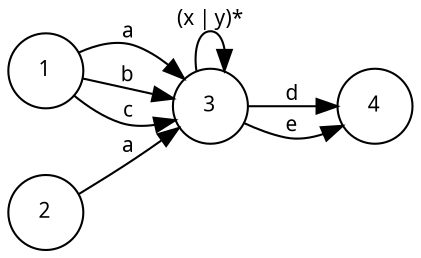 digraph regaut2 {
	node [shape = circle, fontname = "SFTT1000", fontsize = 10];
	edge [fontname = "SFTT1000", fontsize = 10];
	rankdir = LR;

	1 [label = "1"];
	2 [label = "2"];
	3 [label = "3"];
	4 [label = "4"];

	1 -> 3 [label = "a"];
	1 -> 3 [label = "b"];
	1 -> 3 [label = "c"];

	2 -> 3 [label = "a"];

	3 -> 3 [label = "(x | y)*"];
	
	3 -> 4 [label = "d"];
	3 -> 4 [label = "e"];
}
